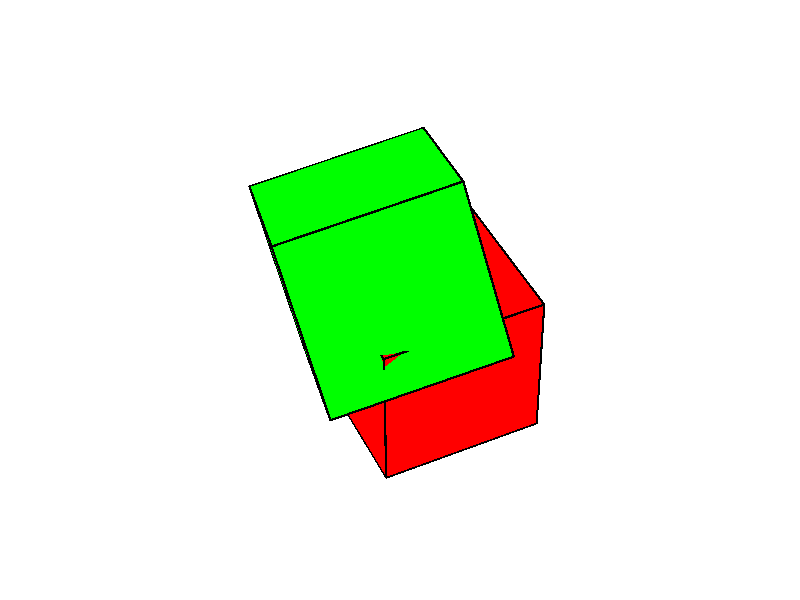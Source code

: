 #version 3.7;
#include "shapes.inc"
background {color rgb<1.000000,1.000000,1.000000>}
camera {
perspective
right x*image_width/image_height
location <3.962000, 4.827000, -5.270000>
look_at <0.500000, 0.500000, 0.500000>
angle 25.000000
sky <0.000000, 1.000000, 0.000000>
}
light_source { <3.962000, 4.827000, -5.270000> rgb<1.000000, 1.000000, 1.000000> shadowless}

global_settings { assumed_gamma 2.2 }
union {

#declare crystal1 =
  texture { pigment { rgbt <1.000000,0.000000,0.000000,0.000000> } finish {ambient 0.600000 diffuse 0.600000 reflection 0.000000} }
#declare crystal1edge =
  texture { pigment { rgbt <0.000000,0.000000,0.000000,0.004924> } finish {ambient 0.600000 diffuse 0.600000 reflection 0.000000} }
    box {<-.5,-.5,-.5>, <.5,.5,.5> scale  0.760602192140445 matrix <-0.0919661180482978, 0.171611357975663,-0.980862770699793,-0.565166903473556,-0.820000215341766,-0.0904766160815561, -0.81983449814535, 0.546030391693727, 0.172401296391748,0.,0.,0.> translate < 0.575190123292765, 0.606939459016951, 0.265129978072642>
    texture { crystal1 }
  }
union
{
    cylinder {<              -0.5,              -0.5,              -0.5>,
              <               0.5,              -0.5,              -0.5>,
              0.00647345637455685
    texture { crystal1edge }
  }
    sphere {<              -0.5,              -0.5,              -0.5>,
              0.00647345637455685
    texture { crystal1edge }
  }
    sphere {<               0.5,              -0.5,              -0.5>,
              0.00647345637455685
    texture { crystal1edge }
  }
    cylinder {<               0.5,              -0.5,              -0.5>,
              <               0.5,               0.5,              -0.5>,
              0.00647345637455685
    texture { crystal1edge }
  }
    sphere {<               0.5,              -0.5,              -0.5>,
              0.00647345637455685
    texture { crystal1edge }
  }
    sphere {<               0.5,               0.5,              -0.5>,
              0.00647345637455685
    texture { crystal1edge }
  }
    cylinder {<               0.5,               0.5,              -0.5>,
              <              -0.5,               0.5,              -0.5>,
              0.00647345637455685
    texture { crystal1edge }
  }
    sphere {<               0.5,               0.5,              -0.5>,
              0.00647345637455685
    texture { crystal1edge }
  }
    sphere {<              -0.5,               0.5,              -0.5>,
              0.00647345637455685
    texture { crystal1edge }
  }
    cylinder {<              -0.5,               0.5,              -0.5>,
              <              -0.5,              -0.5,              -0.5>,
              0.00647345637455685
    texture { crystal1edge }
  }
    sphere {<              -0.5,               0.5,              -0.5>,
              0.00647345637455685
    texture { crystal1edge }
  }
    sphere {<              -0.5,              -0.5,              -0.5>,
              0.00647345637455685
    texture { crystal1edge }
  }
    cylinder {<              -0.5,              -0.5,               0.5>,
              <               0.5,              -0.5,               0.5>,
              0.00647345637455685
    texture { crystal1edge }
  }
    sphere {<              -0.5,              -0.5,               0.5>,
              0.00647345637455685
    texture { crystal1edge }
  }
    sphere {<               0.5,              -0.5,               0.5>,
              0.00647345637455685
    texture { crystal1edge }
  }
    cylinder {<               0.5,              -0.5,               0.5>,
              <               0.5,               0.5,               0.5>,
              0.00647345637455685
    texture { crystal1edge }
  }
    sphere {<               0.5,              -0.5,               0.5>,
              0.00647345637455685
    texture { crystal1edge }
  }
    sphere {<               0.5,               0.5,               0.5>,
              0.00647345637455685
    texture { crystal1edge }
  }
    cylinder {<               0.5,               0.5,               0.5>,
              <              -0.5,               0.5,               0.5>,
              0.00647345637455685
    texture { crystal1edge }
  }
    sphere {<               0.5,               0.5,               0.5>,
              0.00647345637455685
    texture { crystal1edge }
  }
    sphere {<              -0.5,               0.5,               0.5>,
              0.00647345637455685
    texture { crystal1edge }
  }
    cylinder {<              -0.5,               0.5,               0.5>,
              <              -0.5,              -0.5,               0.5>,
              0.00647345637455685
    texture { crystal1edge }
  }
    sphere {<              -0.5,               0.5,               0.5>,
              0.00647345637455685
    texture { crystal1edge }
  }
    sphere {<              -0.5,              -0.5,               0.5>,
              0.00647345637455685
    texture { crystal1edge }
  }
    cylinder {<              -0.5,              -0.5,              -0.5>,
              <              -0.5,              -0.5,               0.5>,
              0.00647345637455685
    texture { crystal1edge }
  }
    sphere {<              -0.5,              -0.5,              -0.5>,
              0.00647345637455685
    texture { crystal1edge }
  }
    sphere {<              -0.5,              -0.5,               0.5>,
              0.00647345637455685
    texture { crystal1edge }
  }
    cylinder {<               0.5,              -0.5,              -0.5>,
              <               0.5,              -0.5,               0.5>,
              0.00647345637455685
    texture { crystal1edge }
  }
    sphere {<               0.5,              -0.5,              -0.5>,
              0.00647345637455685
    texture { crystal1edge }
  }
    sphere {<               0.5,              -0.5,               0.5>,
              0.00647345637455685
    texture { crystal1edge }
  }
    cylinder {<               0.5,               0.5,              -0.5>,
              <               0.5,               0.5,               0.5>,
              0.00647345637455685
    texture { crystal1edge }
  }
    sphere {<               0.5,               0.5,              -0.5>,
              0.00647345637455685
    texture { crystal1edge }
  }
    sphere {<               0.5,               0.5,               0.5>,
              0.00647345637455685
    texture { crystal1edge }
  }
    cylinder {<              -0.5,               0.5,              -0.5>,
              <              -0.5,               0.5,               0.5>,
              0.00647345637455685
    texture { crystal1edge }
  }
    sphere {<              -0.5,               0.5,              -0.5>,
              0.00647345637455685
    texture { crystal1edge }
  }
    sphere {<              -0.5,               0.5,               0.5>,
              0.00647345637455685
    texture { crystal1edge }
  }
    scale  0.760602192140445 matrix <-0.0919661180482978, 0.171611357975663,-0.980862770699793,-0.565166903473556,-0.820000215341766,-0.0904766160815561, -0.81983449814535, 0.546030391693727, 0.172401296391748,0.,0.,0.> translate < 0.575190123292765, 0.606939459016951, 0.265129978072642>
}
#declare crystal2 =
  texture { pigment { rgbt <0.000000,1.000000,0.000000,0.000000> } finish {ambient 0.600000 diffuse 0.600000 reflection 0.000000} }
#declare crystal2edge =
  texture { pigment { rgbt <0.000000,0.000000,0.000000,0.004924> } finish {ambient 0.600000 diffuse 0.600000 reflection 0.000000} }
    box {<-.5,-.5,-.5>, <.5,.5,.5> scale  0.824247097336667 matrix < 0.310140696645615,0.0165345356374687,-0.950546872813448, 0.690776641998726, 0.683032150326754, 0.237265067991424, 0.653177142246372,-0.730201130340993, 0.200414395929033,0.,0.,0.> translate < 0.440917177254907, 0.415969214773683, 0.684555939875756>
    texture { crystal2 }
  }
union
{
    cylinder {<              -0.5,              -0.5,              -0.5>,
              <               0.5,              -0.5,              -0.5>,
              0.0059736032133121
    texture { crystal2edge }
  }
    sphere {<              -0.5,              -0.5,              -0.5>,
              0.0059736032133121
    texture { crystal2edge }
  }
    sphere {<               0.5,              -0.5,              -0.5>,
              0.0059736032133121
    texture { crystal2edge }
  }
    cylinder {<               0.5,              -0.5,              -0.5>,
              <               0.5,               0.5,              -0.5>,
              0.0059736032133121
    texture { crystal2edge }
  }
    sphere {<               0.5,              -0.5,              -0.5>,
              0.0059736032133121
    texture { crystal2edge }
  }
    sphere {<               0.5,               0.5,              -0.5>,
              0.0059736032133121
    texture { crystal2edge }
  }
    cylinder {<               0.5,               0.5,              -0.5>,
              <              -0.5,               0.5,              -0.5>,
              0.0059736032133121
    texture { crystal2edge }
  }
    sphere {<               0.5,               0.5,              -0.5>,
              0.0059736032133121
    texture { crystal2edge }
  }
    sphere {<              -0.5,               0.5,              -0.5>,
              0.0059736032133121
    texture { crystal2edge }
  }
    cylinder {<              -0.5,               0.5,              -0.5>,
              <              -0.5,              -0.5,              -0.5>,
              0.0059736032133121
    texture { crystal2edge }
  }
    sphere {<              -0.5,               0.5,              -0.5>,
              0.0059736032133121
    texture { crystal2edge }
  }
    sphere {<              -0.5,              -0.5,              -0.5>,
              0.0059736032133121
    texture { crystal2edge }
  }
    cylinder {<              -0.5,              -0.5,               0.5>,
              <               0.5,              -0.5,               0.5>,
              0.0059736032133121
    texture { crystal2edge }
  }
    sphere {<              -0.5,              -0.5,               0.5>,
              0.0059736032133121
    texture { crystal2edge }
  }
    sphere {<               0.5,              -0.5,               0.5>,
              0.0059736032133121
    texture { crystal2edge }
  }
    cylinder {<               0.5,              -0.5,               0.5>,
              <               0.5,               0.5,               0.5>,
              0.0059736032133121
    texture { crystal2edge }
  }
    sphere {<               0.5,              -0.5,               0.5>,
              0.0059736032133121
    texture { crystal2edge }
  }
    sphere {<               0.5,               0.5,               0.5>,
              0.0059736032133121
    texture { crystal2edge }
  }
    cylinder {<               0.5,               0.5,               0.5>,
              <              -0.5,               0.5,               0.5>,
              0.0059736032133121
    texture { crystal2edge }
  }
    sphere {<               0.5,               0.5,               0.5>,
              0.0059736032133121
    texture { crystal2edge }
  }
    sphere {<              -0.5,               0.5,               0.5>,
              0.0059736032133121
    texture { crystal2edge }
  }
    cylinder {<              -0.5,               0.5,               0.5>,
              <              -0.5,              -0.5,               0.5>,
              0.0059736032133121
    texture { crystal2edge }
  }
    sphere {<              -0.5,               0.5,               0.5>,
              0.0059736032133121
    texture { crystal2edge }
  }
    sphere {<              -0.5,              -0.5,               0.5>,
              0.0059736032133121
    texture { crystal2edge }
  }
    cylinder {<              -0.5,              -0.5,              -0.5>,
              <              -0.5,              -0.5,               0.5>,
              0.0059736032133121
    texture { crystal2edge }
  }
    sphere {<              -0.5,              -0.5,              -0.5>,
              0.0059736032133121
    texture { crystal2edge }
  }
    sphere {<              -0.5,              -0.5,               0.5>,
              0.0059736032133121
    texture { crystal2edge }
  }
    cylinder {<               0.5,              -0.5,              -0.5>,
              <               0.5,              -0.5,               0.5>,
              0.0059736032133121
    texture { crystal2edge }
  }
    sphere {<               0.5,              -0.5,              -0.5>,
              0.0059736032133121
    texture { crystal2edge }
  }
    sphere {<               0.5,              -0.5,               0.5>,
              0.0059736032133121
    texture { crystal2edge }
  }
    cylinder {<               0.5,               0.5,              -0.5>,
              <               0.5,               0.5,               0.5>,
              0.0059736032133121
    texture { crystal2edge }
  }
    sphere {<               0.5,               0.5,              -0.5>,
              0.0059736032133121
    texture { crystal2edge }
  }
    sphere {<               0.5,               0.5,               0.5>,
              0.0059736032133121
    texture { crystal2edge }
  }
    cylinder {<              -0.5,               0.5,              -0.5>,
              <              -0.5,               0.5,               0.5>,
              0.0059736032133121
    texture { crystal2edge }
  }
    sphere {<              -0.5,               0.5,              -0.5>,
              0.0059736032133121
    texture { crystal2edge }
  }
    sphere {<              -0.5,               0.5,               0.5>,
              0.0059736032133121
    texture { crystal2edge }
  }
    scale  0.824247097336667 matrix < 0.310140696645615,0.0165345356374687,-0.950546872813448, 0.690776641998726, 0.683032150326754, 0.237265067991424, 0.653177142246372,-0.730201130340993, 0.200414395929033,0.,0.,0.> translate < 0.440917177254907, 0.415969214773683, 0.684555939875756>
}
rotate<-90,  0,  0>
scale <  1,  1, -1>
}
